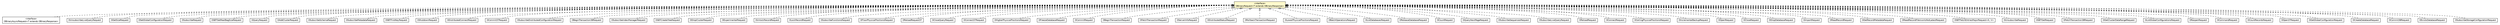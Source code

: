 #!/usr/local/bin/dot
#
# Class diagram 
# Generated by UMLGraph version R5_6-24-gf6e263 (http://www.umlgraph.org/)
#

digraph G {
	edge [fontname="Helvetica",fontsize=10,labelfontname="Helvetica",labelfontsize=10];
	node [fontname="Helvetica",fontsize=10,shape=plaintext];
	nodesep=0.25;
	ranksep=0.5;
	// com.orientechnologies.orient.client.remote.OBinaryAsyncRequest<T extends com.orientechnologies.orient.client.remote.OBinaryResponse>
	c1754592 [label=<<table title="com.orientechnologies.orient.client.remote.OBinaryAsyncRequest" border="0" cellborder="1" cellspacing="0" cellpadding="2" port="p" href="./OBinaryAsyncRequest.html">
		<tr><td><table border="0" cellspacing="0" cellpadding="1">
<tr><td align="center" balign="center"> &#171;interface&#187; </td></tr>
<tr><td align="center" balign="center"> OBinaryAsyncRequest&lt;T extends OBinaryResponse&gt; </td></tr>
		</table></td></tr>
		</table>>, URL="./OBinaryAsyncRequest.html", fontname="Helvetica", fontcolor="black", fontsize=10.0];
	// com.orientechnologies.orient.client.remote.OBinaryRequest<T extends com.orientechnologies.orient.client.remote.OBinaryResponse>
	c1754594 [label=<<table title="com.orientechnologies.orient.client.remote.OBinaryRequest" border="0" cellborder="1" cellspacing="0" cellpadding="2" port="p" bgcolor="lemonChiffon" href="./OBinaryRequest.html">
		<tr><td><table border="0" cellspacing="0" cellpadding="1">
<tr><td align="center" balign="center"> &#171;interface&#187; </td></tr>
<tr><td align="center" balign="center"> OBinaryRequest&lt;T extends OBinaryResponse&gt; </td></tr>
		</table></td></tr>
		</table>>, URL="./OBinaryRequest.html", fontname="Helvetica", fontcolor="black", fontsize=10.0];
	// com.orientechnologies.orient.client.remote.message.OUnsubscribeLiveQueryRequest
	c1754596 [label=<<table title="com.orientechnologies.orient.client.remote.message.OUnsubscribeLiveQueryRequest" border="0" cellborder="1" cellspacing="0" cellpadding="2" port="p" href="./message/OUnsubscribeLiveQueryRequest.html">
		<tr><td><table border="0" cellspacing="0" cellpadding="1">
<tr><td align="center" balign="center"> OUnsubscribeLiveQueryRequest </td></tr>
		</table></td></tr>
		</table>>, URL="./message/OUnsubscribeLiveQueryRequest.html", fontname="Helvetica", fontcolor="black", fontsize=10.0];
	// com.orientechnologies.orient.client.remote.message.OGetSizeRequest
	c1754600 [label=<<table title="com.orientechnologies.orient.client.remote.message.OGetSizeRequest" border="0" cellborder="1" cellspacing="0" cellpadding="2" port="p" href="./message/OGetSizeRequest.html">
		<tr><td><table border="0" cellspacing="0" cellpadding="1">
<tr><td align="center" balign="center"> OGetSizeRequest </td></tr>
		</table></td></tr>
		</table>>, URL="./message/OGetSizeRequest.html", fontname="Helvetica", fontcolor="black", fontsize=10.0];
	// com.orientechnologies.orient.client.remote.message.OSetGlobalConfigurationRequest
	c1754603 [label=<<table title="com.orientechnologies.orient.client.remote.message.OSetGlobalConfigurationRequest" border="0" cellborder="1" cellspacing="0" cellpadding="2" port="p" href="./message/OSetGlobalConfigurationRequest.html">
		<tr><td><table border="0" cellspacing="0" cellpadding="1">
<tr><td align="center" balign="center"> OSetGlobalConfigurationRequest </td></tr>
		</table></td></tr>
		</table>>, URL="./message/OSetGlobalConfigurationRequest.html", fontname="Helvetica", fontcolor="black", fontsize=10.0];
	// com.orientechnologies.orient.client.remote.message.OSubscribeRequest
	c1754604 [label=<<table title="com.orientechnologies.orient.client.remote.message.OSubscribeRequest" border="0" cellborder="1" cellspacing="0" cellpadding="2" port="p" href="./message/OSubscribeRequest.html">
		<tr><td><table border="0" cellspacing="0" cellpadding="1">
<tr><td align="center" balign="center"> OSubscribeRequest </td></tr>
		</table></td></tr>
		</table>>, URL="./message/OSubscribeRequest.html", fontname="Helvetica", fontcolor="black", fontsize=10.0];
	// com.orientechnologies.orient.client.remote.message.OSBTGetRealBagSizeRequest
	c1754606 [label=<<table title="com.orientechnologies.orient.client.remote.message.OSBTGetRealBagSizeRequest" border="0" cellborder="1" cellspacing="0" cellpadding="2" port="p" href="./message/OSBTGetRealBagSizeRequest.html">
		<tr><td><table border="0" cellspacing="0" cellpadding="1">
<tr><td align="center" balign="center"> OSBTGetRealBagSizeRequest </td></tr>
		</table></td></tr>
		</table>>, URL="./message/OSBTGetRealBagSizeRequest.html", fontname="Helvetica", fontcolor="black", fontsize=10.0];
	// com.orientechnologies.orient.client.remote.message.OQueryRequest
	c1754609 [label=<<table title="com.orientechnologies.orient.client.remote.message.OQueryRequest" border="0" cellborder="1" cellspacing="0" cellpadding="2" port="p" href="./message/OQueryRequest.html">
		<tr><td><table border="0" cellspacing="0" cellpadding="1">
<tr><td align="center" balign="center"> OQueryRequest </td></tr>
		</table></td></tr>
		</table>>, URL="./message/OQueryRequest.html", fontname="Helvetica", fontcolor="black", fontsize=10.0];
	// com.orientechnologies.orient.client.remote.message.OAddClusterRequest
	c1754610 [label=<<table title="com.orientechnologies.orient.client.remote.message.OAddClusterRequest" border="0" cellborder="1" cellspacing="0" cellpadding="2" port="p" href="./message/OAddClusterRequest.html">
		<tr><td><table border="0" cellspacing="0" cellpadding="1">
<tr><td align="center" balign="center"> OAddClusterRequest </td></tr>
		</table></td></tr>
		</table>>, URL="./message/OAddClusterRequest.html", fontname="Helvetica", fontcolor="black", fontsize=10.0];
	// com.orientechnologies.orient.client.remote.message.OSubscribeSchemaRequest
	c1754612 [label=<<table title="com.orientechnologies.orient.client.remote.message.OSubscribeSchemaRequest" border="0" cellborder="1" cellspacing="0" cellpadding="2" port="p" href="./message/OSubscribeSchemaRequest.html">
		<tr><td><table border="0" cellspacing="0" cellpadding="1">
<tr><td align="center" balign="center"> OSubscribeSchemaRequest </td></tr>
		</table></td></tr>
		</table>>, URL="./message/OSubscribeSchemaRequest.html", fontname="Helvetica", fontcolor="black", fontsize=10.0];
	// com.orientechnologies.orient.client.remote.message.OSubscribeMetadataRequest
	c1754614 [label=<<table title="com.orientechnologies.orient.client.remote.message.OSubscribeMetadataRequest" border="0" cellborder="1" cellspacing="0" cellpadding="2" port="p" href="./message/OSubscribeMetadataRequest.html">
		<tr><td><table border="0" cellspacing="0" cellpadding="1">
<tr><td align="center" balign="center"> OSubscribeMetadataRequest </td></tr>
		</table></td></tr>
		</table>>, URL="./message/OSubscribeMetadataRequest.html", fontname="Helvetica", fontcolor="black", fontsize=10.0];
	// com.orientechnologies.orient.client.remote.message.OSBTFirstKeyRequest
	c1754618 [label=<<table title="com.orientechnologies.orient.client.remote.message.OSBTFirstKeyRequest" border="0" cellborder="1" cellspacing="0" cellpadding="2" port="p" href="./message/OSBTFirstKeyRequest.html">
		<tr><td><table border="0" cellspacing="0" cellpadding="1">
<tr><td align="center" balign="center"> OSBTFirstKeyRequest </td></tr>
		</table></td></tr>
		</table>>, URL="./message/OSBTFirstKeyRequest.html", fontname="Helvetica", fontcolor="black", fontsize=10.0];
	// com.orientechnologies.orient.client.remote.message.OShutdownRequest
	c1754621 [label=<<table title="com.orientechnologies.orient.client.remote.message.OShutdownRequest" border="0" cellborder="1" cellspacing="0" cellpadding="2" port="p" href="./message/OShutdownRequest.html">
		<tr><td><table border="0" cellspacing="0" cellpadding="1">
<tr><td align="center" balign="center"> OShutdownRequest </td></tr>
		</table></td></tr>
		</table>>, URL="./message/OShutdownRequest.html", fontname="Helvetica", fontcolor="black", fontsize=10.0];
	// com.orientechnologies.orient.client.remote.message.ODistributedConnectRequest
	c1754622 [label=<<table title="com.orientechnologies.orient.client.remote.message.ODistributedConnectRequest" border="0" cellborder="1" cellspacing="0" cellpadding="2" port="p" href="./message/ODistributedConnectRequest.html">
		<tr><td><table border="0" cellspacing="0" cellpadding="1">
<tr><td align="center" balign="center"> ODistributedConnectRequest </td></tr>
		</table></td></tr>
		</table>>, URL="./message/ODistributedConnectRequest.html", fontname="Helvetica", fontcolor="black", fontsize=10.0];
	// com.orientechnologies.orient.client.remote.message.OCommit37Request
	c1754625 [label=<<table title="com.orientechnologies.orient.client.remote.message.OCommit37Request" border="0" cellborder="1" cellspacing="0" cellpadding="2" port="p" href="./message/OCommit37Request.html">
		<tr><td><table border="0" cellspacing="0" cellpadding="1">
<tr><td align="center" balign="center"> OCommit37Request </td></tr>
		</table></td></tr>
		</table>>, URL="./message/OCommit37Request.html", fontname="Helvetica", fontcolor="black", fontsize=10.0];
	// com.orientechnologies.orient.client.remote.message.OSubscribeDistributedConfigurationRequest
	c1754629 [label=<<table title="com.orientechnologies.orient.client.remote.message.OSubscribeDistributedConfigurationRequest" border="0" cellborder="1" cellspacing="0" cellpadding="2" port="p" href="./message/OSubscribeDistributedConfigurationRequest.html">
		<tr><td><table border="0" cellspacing="0" cellpadding="1">
<tr><td align="center" balign="center"> OSubscribeDistributedConfigurationRequest </td></tr>
		</table></td></tr>
		</table>>, URL="./message/OSubscribeDistributedConfigurationRequest.html", fontname="Helvetica", fontcolor="black", fontsize=10.0];
	// com.orientechnologies.orient.client.remote.message.OBeginTransaction38Request
	c1754630 [label=<<table title="com.orientechnologies.orient.client.remote.message.OBeginTransaction38Request" border="0" cellborder="1" cellspacing="0" cellpadding="2" port="p" href="./message/OBeginTransaction38Request.html">
		<tr><td><table border="0" cellspacing="0" cellpadding="1">
<tr><td align="center" balign="center"> OBeginTransaction38Request </td></tr>
		</table></td></tr>
		</table>>, URL="./message/OBeginTransaction38Request.html", fontname="Helvetica", fontcolor="black", fontsize=10.0];
	// com.orientechnologies.orient.client.remote.message.OSubscribeIndexManagerRequest
	c1754632 [label=<<table title="com.orientechnologies.orient.client.remote.message.OSubscribeIndexManagerRequest" border="0" cellborder="1" cellspacing="0" cellpadding="2" port="p" href="./message/OSubscribeIndexManagerRequest.html">
		<tr><td><table border="0" cellspacing="0" cellpadding="1">
<tr><td align="center" balign="center"> OSubscribeIndexManagerRequest </td></tr>
		</table></td></tr>
		</table>>, URL="./message/OSubscribeIndexManagerRequest.html", fontname="Helvetica", fontcolor="black", fontsize=10.0];
	// com.orientechnologies.orient.client.remote.message.OSBTCreateTreeRequest
	c1754634 [label=<<table title="com.orientechnologies.orient.client.remote.message.OSBTCreateTreeRequest" border="0" cellborder="1" cellspacing="0" cellpadding="2" port="p" href="./message/OSBTCreateTreeRequest.html">
		<tr><td><table border="0" cellspacing="0" cellpadding="1">
<tr><td align="center" balign="center"> OSBTCreateTreeRequest </td></tr>
		</table></td></tr>
		</table>>, URL="./message/OSBTCreateTreeRequest.html", fontname="Helvetica", fontcolor="black", fontsize=10.0];
	// com.orientechnologies.orient.client.remote.message.ODropClusterRequest
	c1754635 [label=<<table title="com.orientechnologies.orient.client.remote.message.ODropClusterRequest" border="0" cellborder="1" cellspacing="0" cellpadding="2" port="p" href="./message/ODropClusterRequest.html">
		<tr><td><table border="0" cellspacing="0" cellpadding="1">
<tr><td align="center" balign="center"> ODropClusterRequest </td></tr>
		</table></td></tr>
		</table>>, URL="./message/ODropClusterRequest.html", fontname="Helvetica", fontcolor="black", fontsize=10.0];
	// com.orientechnologies.orient.client.remote.message.OExperimentalRequest
	c1754637 [label=<<table title="com.orientechnologies.orient.client.remote.message.OExperimentalRequest" border="0" cellborder="1" cellspacing="0" cellpadding="2" port="p" href="./message/OExperimentalRequest.html">
		<tr><td><table border="0" cellspacing="0" cellpadding="1">
<tr><td align="center" balign="center"> OExperimentalRequest </td></tr>
		</table></td></tr>
		</table>>, URL="./message/OExperimentalRequest.html", fontname="Helvetica", fontcolor="black", fontsize=10.0];
	// com.orientechnologies.orient.client.remote.message.OUnlockRecordRequest
	c1754639 [label=<<table title="com.orientechnologies.orient.client.remote.message.OUnlockRecordRequest" border="0" cellborder="1" cellspacing="0" cellpadding="2" port="p" href="./message/OUnlockRecordRequest.html">
		<tr><td><table border="0" cellspacing="0" cellpadding="1">
<tr><td align="center" balign="center"> OUnlockRecordRequest </td></tr>
		</table></td></tr>
		</table>>, URL="./message/OUnlockRecordRequest.html", fontname="Helvetica", fontcolor="black", fontsize=10.0];
	// com.orientechnologies.orient.client.remote.message.OLockRecordRequest
	c1754640 [label=<<table title="com.orientechnologies.orient.client.remote.message.OLockRecordRequest" border="0" cellborder="1" cellspacing="0" cellpadding="2" port="p" href="./message/OLockRecordRequest.html">
		<tr><td><table border="0" cellspacing="0" cellpadding="1">
<tr><td align="center" balign="center"> OLockRecordRequest </td></tr>
		</table></td></tr>
		</table>>, URL="./message/OLockRecordRequest.html", fontname="Helvetica", fontcolor="black", fontsize=10.0];
	// com.orientechnologies.orient.client.remote.message.OSubscribeFunctionsRequest
	c1754641 [label=<<table title="com.orientechnologies.orient.client.remote.message.OSubscribeFunctionsRequest" border="0" cellborder="1" cellspacing="0" cellpadding="2" port="p" href="./message/OSubscribeFunctionsRequest.html">
		<tr><td><table border="0" cellspacing="0" cellpadding="1">
<tr><td align="center" balign="center"> OSubscribeFunctionsRequest </td></tr>
		</table></td></tr>
		</table>>, URL="./message/OSubscribeFunctionsRequest.html", fontname="Helvetica", fontcolor="black", fontsize=10.0];
	// com.orientechnologies.orient.client.remote.message.OFloorPhysicalPositionsRequest
	c1754643 [label=<<table title="com.orientechnologies.orient.client.remote.message.OFloorPhysicalPositionsRequest" border="0" cellborder="1" cellspacing="0" cellpadding="2" port="p" href="./message/OFloorPhysicalPositionsRequest.html">
		<tr><td><table border="0" cellspacing="0" cellpadding="1">
<tr><td align="center" balign="center"> OFloorPhysicalPositionsRequest </td></tr>
		</table></td></tr>
		</table>>, URL="./message/OFloorPhysicalPositionsRequest.html", fontname="Helvetica", fontcolor="black", fontsize=10.0];
	// com.orientechnologies.orient.client.remote.message.OReloadRequest37
	c1754645 [label=<<table title="com.orientechnologies.orient.client.remote.message.OReloadRequest37" border="0" cellborder="1" cellspacing="0" cellpadding="2" port="p" href="./message/OReloadRequest37.html">
		<tr><td><table border="0" cellspacing="0" cellpadding="1">
<tr><td align="center" balign="center"> OReloadRequest37 </td></tr>
		</table></td></tr>
		</table>>, URL="./message/OReloadRequest37.html", fontname="Helvetica", fontcolor="black", fontsize=10.0];
	// com.orientechnologies.orient.client.remote.message.OCloseQueryRequest
	c1754647 [label=<<table title="com.orientechnologies.orient.client.remote.message.OCloseQueryRequest" border="0" cellborder="1" cellspacing="0" cellpadding="2" port="p" href="./message/OCloseQueryRequest.html">
		<tr><td><table border="0" cellspacing="0" cellpadding="1">
<tr><td align="center" balign="center"> OCloseQueryRequest </td></tr>
		</table></td></tr>
		</table>>, URL="./message/OCloseQueryRequest.html", fontname="Helvetica", fontcolor="black", fontsize=10.0];
	// com.orientechnologies.orient.client.remote.message.OConnect37Request
	c1754648 [label=<<table title="com.orientechnologies.orient.client.remote.message.OConnect37Request" border="0" cellborder="1" cellspacing="0" cellpadding="2" port="p" href="./message/OConnect37Request.html">
		<tr><td><table border="0" cellspacing="0" cellpadding="1">
<tr><td align="center" balign="center"> OConnect37Request </td></tr>
		</table></td></tr>
		</table>>, URL="./message/OConnect37Request.html", fontname="Helvetica", fontcolor="black", fontsize=10.0];
	// com.orientechnologies.orient.client.remote.message.OHigherPhysicalPositionsRequest
	c1754649 [label=<<table title="com.orientechnologies.orient.client.remote.message.OHigherPhysicalPositionsRequest" border="0" cellborder="1" cellspacing="0" cellpadding="2" port="p" href="./message/OHigherPhysicalPositionsRequest.html">
		<tr><td><table border="0" cellspacing="0" cellpadding="1">
<tr><td align="center" balign="center"> OHigherPhysicalPositionsRequest </td></tr>
		</table></td></tr>
		</table>>, URL="./message/OHigherPhysicalPositionsRequest.html", fontname="Helvetica", fontcolor="black", fontsize=10.0];
	// com.orientechnologies.orient.client.remote.message.OFreezeDatabaseRequest
	c1754650 [label=<<table title="com.orientechnologies.orient.client.remote.message.OFreezeDatabaseRequest" border="0" cellborder="1" cellspacing="0" cellpadding="2" port="p" href="./message/OFreezeDatabaseRequest.html">
		<tr><td><table border="0" cellspacing="0" cellpadding="1">
<tr><td align="center" balign="center"> OFreezeDatabaseRequest </td></tr>
		</table></td></tr>
		</table>>, URL="./message/OFreezeDatabaseRequest.html", fontname="Helvetica", fontcolor="black", fontsize=10.0];
	// com.orientechnologies.orient.client.remote.message.OCommitRequest
	c1754651 [label=<<table title="com.orientechnologies.orient.client.remote.message.OCommitRequest" border="0" cellborder="1" cellspacing="0" cellpadding="2" port="p" href="./message/OCommitRequest.html">
		<tr><td><table border="0" cellspacing="0" cellpadding="1">
<tr><td align="center" balign="center"> OCommitRequest </td></tr>
		</table></td></tr>
		</table>>, URL="./message/OCommitRequest.html", fontname="Helvetica", fontcolor="black", fontsize=10.0];
	// com.orientechnologies.orient.client.remote.message.OBeginTransactionRequest
	c1754652 [label=<<table title="com.orientechnologies.orient.client.remote.message.OBeginTransactionRequest" border="0" cellborder="1" cellspacing="0" cellpadding="2" port="p" href="./message/OBeginTransactionRequest.html">
		<tr><td><table border="0" cellspacing="0" cellpadding="1">
<tr><td align="center" balign="center"> OBeginTransactionRequest </td></tr>
		</table></td></tr>
		</table>>, URL="./message/OBeginTransactionRequest.html", fontname="Helvetica", fontcolor="black", fontsize=10.0];
	// com.orientechnologies.orient.client.remote.message.OFetchTransactionRequest
	c1754653 [label=<<table title="com.orientechnologies.orient.client.remote.message.OFetchTransactionRequest" border="0" cellborder="1" cellspacing="0" cellpadding="2" port="p" href="./message/OFetchTransactionRequest.html">
		<tr><td><table border="0" cellspacing="0" cellpadding="1">
<tr><td align="center" balign="center"> OFetchTransactionRequest </td></tr>
		</table></td></tr>
		</table>>, URL="./message/OFetchTransactionRequest.html", fontname="Helvetica", fontcolor="black", fontsize=10.0];
	// com.orientechnologies.orient.client.remote.message.OServerInfoRequest
	c1754655 [label=<<table title="com.orientechnologies.orient.client.remote.message.OServerInfoRequest" border="0" cellborder="1" cellspacing="0" cellpadding="2" port="p" href="./message/OServerInfoRequest.html">
		<tr><td><table border="0" cellspacing="0" cellpadding="1">
<tr><td align="center" balign="center"> OServerInfoRequest </td></tr>
		</table></td></tr>
		</table>>, URL="./message/OServerInfoRequest.html", fontname="Helvetica", fontcolor="black", fontsize=10.0];
	// com.orientechnologies.orient.client.remote.message.ODistributedStatusRequest
	c1754656 [label=<<table title="com.orientechnologies.orient.client.remote.message.ODistributedStatusRequest" border="0" cellborder="1" cellspacing="0" cellpadding="2" port="p" href="./message/ODistributedStatusRequest.html">
		<tr><td><table border="0" cellspacing="0" cellpadding="1">
<tr><td align="center" balign="center"> ODistributedStatusRequest </td></tr>
		</table></td></tr>
		</table>>, URL="./message/ODistributedStatusRequest.html", fontname="Helvetica", fontcolor="black", fontsize=10.0];
	// com.orientechnologies.orient.client.remote.message.ORollbackTransactionRequest
	c1754657 [label=<<table title="com.orientechnologies.orient.client.remote.message.ORollbackTransactionRequest" border="0" cellborder="1" cellspacing="0" cellpadding="2" port="p" href="./message/ORollbackTransactionRequest.html">
		<tr><td><table border="0" cellspacing="0" cellpadding="1">
<tr><td align="center" balign="center"> ORollbackTransactionRequest </td></tr>
		</table></td></tr>
		</table>>, URL="./message/ORollbackTransactionRequest.html", fontname="Helvetica", fontcolor="black", fontsize=10.0];
	// com.orientechnologies.orient.client.remote.message.OLowerPhysicalPositionsRequest
	c1754659 [label=<<table title="com.orientechnologies.orient.client.remote.message.OLowerPhysicalPositionsRequest" border="0" cellborder="1" cellspacing="0" cellpadding="2" port="p" href="./message/OLowerPhysicalPositionsRequest.html">
		<tr><td><table border="0" cellspacing="0" cellpadding="1">
<tr><td align="center" balign="center"> OLowerPhysicalPositionsRequest </td></tr>
		</table></td></tr>
		</table>>, URL="./message/OLowerPhysicalPositionsRequest.html", fontname="Helvetica", fontcolor="black", fontsize=10.0];
	// com.orientechnologies.orient.client.remote.message.OBatchOperationsRequest
	c1754660 [label=<<table title="com.orientechnologies.orient.client.remote.message.OBatchOperationsRequest" border="0" cellborder="1" cellspacing="0" cellpadding="2" port="p" href="./message/OBatchOperationsRequest.html">
		<tr><td><table border="0" cellspacing="0" cellpadding="1">
<tr><td align="center" balign="center"> OBatchOperationsRequest </td></tr>
		</table></td></tr>
		</table>>, URL="./message/OBatchOperationsRequest.html", fontname="Helvetica", fontcolor="black", fontsize=10.0];
	// com.orientechnologies.orient.client.remote.message.OListDatabasesRequest
	c1754665 [label=<<table title="com.orientechnologies.orient.client.remote.message.OListDatabasesRequest" border="0" cellborder="1" cellspacing="0" cellpadding="2" port="p" href="./message/OListDatabasesRequest.html">
		<tr><td><table border="0" cellspacing="0" cellpadding="1">
<tr><td align="center" balign="center"> OListDatabasesRequest </td></tr>
		</table></td></tr>
		</table>>, URL="./message/OListDatabasesRequest.html", fontname="Helvetica", fontcolor="black", fontsize=10.0];
	// com.orientechnologies.orient.client.remote.message.OReleaseDatabaseRequest
	c1754667 [label=<<table title="com.orientechnologies.orient.client.remote.message.OReleaseDatabaseRequest" border="0" cellborder="1" cellspacing="0" cellpadding="2" port="p" href="./message/OReleaseDatabaseRequest.html">
		<tr><td><table border="0" cellspacing="0" cellpadding="1">
<tr><td align="center" balign="center"> OReleaseDatabaseRequest </td></tr>
		</table></td></tr>
		</table>>, URL="./message/OReleaseDatabaseRequest.html", fontname="Helvetica", fontcolor="black", fontsize=10.0];
	// com.orientechnologies.orient.client.remote.message.OCountRequest
	c1754668 [label=<<table title="com.orientechnologies.orient.client.remote.message.OCountRequest" border="0" cellborder="1" cellspacing="0" cellpadding="2" port="p" href="./message/OCountRequest.html">
		<tr><td><table border="0" cellspacing="0" cellpadding="1">
<tr><td align="center" balign="center"> OCountRequest </td></tr>
		</table></td></tr>
		</table>>, URL="./message/OCountRequest.html", fontname="Helvetica", fontcolor="black", fontsize=10.0];
	// com.orientechnologies.orient.client.remote.message.OQueryNextPageRequest
	c1754675 [label=<<table title="com.orientechnologies.orient.client.remote.message.OQueryNextPageRequest" border="0" cellborder="1" cellspacing="0" cellpadding="2" port="p" href="./message/OQueryNextPageRequest.html">
		<tr><td><table border="0" cellspacing="0" cellpadding="1">
<tr><td align="center" balign="center"> OQueryNextPageRequest </td></tr>
		</table></td></tr>
		</table>>, URL="./message/OQueryNextPageRequest.html", fontname="Helvetica", fontcolor="black", fontsize=10.0];
	// com.orientechnologies.orient.client.remote.message.OSubscribeSequencesRequest
	c1754677 [label=<<table title="com.orientechnologies.orient.client.remote.message.OSubscribeSequencesRequest" border="0" cellborder="1" cellspacing="0" cellpadding="2" port="p" href="./message/OSubscribeSequencesRequest.html">
		<tr><td><table border="0" cellspacing="0" cellpadding="1">
<tr><td align="center" balign="center"> OSubscribeSequencesRequest </td></tr>
		</table></td></tr>
		</table>>, URL="./message/OSubscribeSequencesRequest.html", fontname="Helvetica", fontcolor="black", fontsize=10.0];
	// com.orientechnologies.orient.client.remote.message.OSubscribeLiveQueryRequest
	c1754678 [label=<<table title="com.orientechnologies.orient.client.remote.message.OSubscribeLiveQueryRequest" border="0" cellborder="1" cellspacing="0" cellpadding="2" port="p" href="./message/OSubscribeLiveQueryRequest.html">
		<tr><td><table border="0" cellspacing="0" cellpadding="1">
<tr><td align="center" balign="center"> OSubscribeLiveQueryRequest </td></tr>
		</table></td></tr>
		</table>>, URL="./message/OSubscribeLiveQueryRequest.html", fontname="Helvetica", fontcolor="black", fontsize=10.0];
	// com.orientechnologies.orient.client.remote.message.OReloadRequest
	c1754679 [label=<<table title="com.orientechnologies.orient.client.remote.message.OReloadRequest" border="0" cellborder="1" cellspacing="0" cellpadding="2" port="p" href="./message/OReloadRequest.html">
		<tr><td><table border="0" cellspacing="0" cellpadding="1">
<tr><td align="center" balign="center"> OReloadRequest </td></tr>
		</table></td></tr>
		</table>>, URL="./message/OReloadRequest.html", fontname="Helvetica", fontcolor="black", fontsize=10.0];
	// com.orientechnologies.orient.client.remote.message.OConnectRequest
	c1754684 [label=<<table title="com.orientechnologies.orient.client.remote.message.OConnectRequest" border="0" cellborder="1" cellspacing="0" cellpadding="2" port="p" href="./message/OConnectRequest.html">
		<tr><td><table border="0" cellspacing="0" cellpadding="1">
<tr><td align="center" balign="center"> OConnectRequest </td></tr>
		</table></td></tr>
		</table>>, URL="./message/OConnectRequest.html", fontname="Helvetica", fontcolor="black", fontsize=10.0];
	// com.orientechnologies.orient.client.remote.message.OCeilingPhysicalPositionsRequest
	c1754692 [label=<<table title="com.orientechnologies.orient.client.remote.message.OCeilingPhysicalPositionsRequest" border="0" cellborder="1" cellspacing="0" cellpadding="2" port="p" href="./message/OCeilingPhysicalPositionsRequest.html">
		<tr><td><table border="0" cellspacing="0" cellpadding="1">
<tr><td align="center" balign="center"> OCeilingPhysicalPositionsRequest </td></tr>
		</table></td></tr>
		</table>>, URL="./message/OCeilingPhysicalPositionsRequest.html", fontname="Helvetica", fontcolor="black", fontsize=10.0];
	// com.orientechnologies.orient.client.remote.message.OIncrementalBackupRequest
	c1754693 [label=<<table title="com.orientechnologies.orient.client.remote.message.OIncrementalBackupRequest" border="0" cellborder="1" cellspacing="0" cellpadding="2" port="p" href="./message/OIncrementalBackupRequest.html">
		<tr><td><table border="0" cellspacing="0" cellpadding="1">
<tr><td align="center" balign="center"> OIncrementalBackupRequest </td></tr>
		</table></td></tr>
		</table>>, URL="./message/OIncrementalBackupRequest.html", fontname="Helvetica", fontcolor="black", fontsize=10.0];
	// com.orientechnologies.orient.client.remote.message.OOpenRequest
	c1754700 [label=<<table title="com.orientechnologies.orient.client.remote.message.OOpenRequest" border="0" cellborder="1" cellspacing="0" cellpadding="2" port="p" href="./message/OOpenRequest.html">
		<tr><td><table border="0" cellspacing="0" cellpadding="1">
<tr><td align="center" balign="center"> OOpenRequest </td></tr>
		</table></td></tr>
		</table>>, URL="./message/OOpenRequest.html", fontname="Helvetica", fontcolor="black", fontsize=10.0];
	// com.orientechnologies.orient.client.remote.message.OCloseRequest
	c1754701 [label=<<table title="com.orientechnologies.orient.client.remote.message.OCloseRequest" border="0" cellborder="1" cellspacing="0" cellpadding="2" port="p" href="./message/OCloseRequest.html">
		<tr><td><table border="0" cellspacing="0" cellpadding="1">
<tr><td align="center" balign="center"> OCloseRequest </td></tr>
		</table></td></tr>
		</table>>, URL="./message/OCloseRequest.html", fontname="Helvetica", fontcolor="black", fontsize=10.0];
	// com.orientechnologies.orient.client.remote.message.ODropDatabaseRequest
	c1754708 [label=<<table title="com.orientechnologies.orient.client.remote.message.ODropDatabaseRequest" border="0" cellborder="1" cellspacing="0" cellpadding="2" port="p" href="./message/ODropDatabaseRequest.html">
		<tr><td><table border="0" cellspacing="0" cellpadding="1">
<tr><td align="center" balign="center"> ODropDatabaseRequest </td></tr>
		</table></td></tr>
		</table>>, URL="./message/ODropDatabaseRequest.html", fontname="Helvetica", fontcolor="black", fontsize=10.0];
	// com.orientechnologies.orient.client.remote.message.OImportRequest
	c1754714 [label=<<table title="com.orientechnologies.orient.client.remote.message.OImportRequest" border="0" cellborder="1" cellspacing="0" cellpadding="2" port="p" href="./message/OImportRequest.html">
		<tr><td><table border="0" cellspacing="0" cellpadding="1">
<tr><td align="center" balign="center"> OImportRequest </td></tr>
		</table></td></tr>
		</table>>, URL="./message/OImportRequest.html", fontname="Helvetica", fontcolor="black", fontsize=10.0];
	// com.orientechnologies.orient.client.remote.message.OReadRecordRequest
	c1754716 [label=<<table title="com.orientechnologies.orient.client.remote.message.OReadRecordRequest" border="0" cellborder="1" cellspacing="0" cellpadding="2" port="p" href="./message/OReadRecordRequest.html">
		<tr><td><table border="0" cellspacing="0" cellpadding="1">
<tr><td align="center" balign="center"> OReadRecordRequest </td></tr>
		</table></td></tr>
		</table>>, URL="./message/OReadRecordRequest.html", fontname="Helvetica", fontcolor="black", fontsize=10.0];
	// com.orientechnologies.orient.client.remote.message.OGetRecordMetadataRequest
	c1754723 [label=<<table title="com.orientechnologies.orient.client.remote.message.OGetRecordMetadataRequest" border="0" cellborder="1" cellspacing="0" cellpadding="2" port="p" href="./message/OGetRecordMetadataRequest.html">
		<tr><td><table border="0" cellspacing="0" cellpadding="1">
<tr><td align="center" balign="center"> OGetRecordMetadataRequest </td></tr>
		</table></td></tr>
		</table>>, URL="./message/OGetRecordMetadataRequest.html", fontname="Helvetica", fontcolor="black", fontsize=10.0];
	// com.orientechnologies.orient.client.remote.message.OReadRecordIfVersionIsNotLatestRequest
	c1754724 [label=<<table title="com.orientechnologies.orient.client.remote.message.OReadRecordIfVersionIsNotLatestRequest" border="0" cellborder="1" cellspacing="0" cellpadding="2" port="p" href="./message/OReadRecordIfVersionIsNotLatestRequest.html">
		<tr><td><table border="0" cellspacing="0" cellpadding="1">
<tr><td align="center" balign="center"> OReadRecordIfVersionIsNotLatestRequest </td></tr>
		</table></td></tr>
		</table>>, URL="./message/OReadRecordIfVersionIsNotLatestRequest.html", fontname="Helvetica", fontcolor="black", fontsize=10.0];
	// com.orientechnologies.orient.client.remote.message.OSBTFetchEntriesMajorRequest<K, V>
	c1754726 [label=<<table title="com.orientechnologies.orient.client.remote.message.OSBTFetchEntriesMajorRequest" border="0" cellborder="1" cellspacing="0" cellpadding="2" port="p" href="./message/OSBTFetchEntriesMajorRequest.html">
		<tr><td><table border="0" cellspacing="0" cellpadding="1">
<tr><td align="center" balign="center"> OSBTFetchEntriesMajorRequest&lt;K, V&gt; </td></tr>
		</table></td></tr>
		</table>>, URL="./message/OSBTFetchEntriesMajorRequest.html", fontname="Helvetica", fontcolor="black", fontsize=10.0];
	// com.orientechnologies.orient.client.remote.message.OUnsubscribeRequest
	c1754728 [label=<<table title="com.orientechnologies.orient.client.remote.message.OUnsubscribeRequest" border="0" cellborder="1" cellspacing="0" cellpadding="2" port="p" href="./message/OUnsubscribeRequest.html">
		<tr><td><table border="0" cellspacing="0" cellpadding="1">
<tr><td align="center" balign="center"> OUnsubscribeRequest </td></tr>
		</table></td></tr>
		</table>>, URL="./message/OUnsubscribeRequest.html", fontname="Helvetica", fontcolor="black", fontsize=10.0];
	// com.orientechnologies.orient.client.remote.message.OSBTGetRequest
	c1754730 [label=<<table title="com.orientechnologies.orient.client.remote.message.OSBTGetRequest" border="0" cellborder="1" cellspacing="0" cellpadding="2" port="p" href="./message/OSBTGetRequest.html">
		<tr><td><table border="0" cellspacing="0" cellpadding="1">
<tr><td align="center" balign="center"> OSBTGetRequest </td></tr>
		</table></td></tr>
		</table>>, URL="./message/OSBTGetRequest.html", fontname="Helvetica", fontcolor="black", fontsize=10.0];
	// com.orientechnologies.orient.client.remote.message.OFetchTransaction38Request
	c1754734 [label=<<table title="com.orientechnologies.orient.client.remote.message.OFetchTransaction38Request" border="0" cellborder="1" cellspacing="0" cellpadding="2" port="p" href="./message/OFetchTransaction38Request.html">
		<tr><td><table border="0" cellspacing="0" cellpadding="1">
<tr><td align="center" balign="center"> OFetchTransaction38Request </td></tr>
		</table></td></tr>
		</table>>, URL="./message/OFetchTransaction38Request.html", fontname="Helvetica", fontcolor="black", fontsize=10.0];
	// com.orientechnologies.orient.client.remote.message.OGetClusterDataRangeRequest
	c1754735 [label=<<table title="com.orientechnologies.orient.client.remote.message.OGetClusterDataRangeRequest" border="0" cellborder="1" cellspacing="0" cellpadding="2" port="p" href="./message/OGetClusterDataRangeRequest.html">
		<tr><td><table border="0" cellspacing="0" cellpadding="1">
<tr><td align="center" balign="center"> OGetClusterDataRangeRequest </td></tr>
		</table></td></tr>
		</table>>, URL="./message/OGetClusterDataRangeRequest.html", fontname="Helvetica", fontcolor="black", fontsize=10.0];
	// com.orientechnologies.orient.client.remote.message.OListGlobalConfigurationsRequest
	c1754737 [label=<<table title="com.orientechnologies.orient.client.remote.message.OListGlobalConfigurationsRequest" border="0" cellborder="1" cellspacing="0" cellpadding="2" port="p" href="./message/OListGlobalConfigurationsRequest.html">
		<tr><td><table border="0" cellspacing="0" cellpadding="1">
<tr><td align="center" balign="center"> OListGlobalConfigurationsRequest </td></tr>
		</table></td></tr>
		</table>>, URL="./message/OListGlobalConfigurationsRequest.html", fontname="Helvetica", fontcolor="black", fontsize=10.0];
	// com.orientechnologies.orient.client.remote.message.OReopenRequest
	c1754739 [label=<<table title="com.orientechnologies.orient.client.remote.message.OReopenRequest" border="0" cellborder="1" cellspacing="0" cellpadding="2" port="p" href="./message/OReopenRequest.html">
		<tr><td><table border="0" cellspacing="0" cellpadding="1">
<tr><td align="center" balign="center"> OReopenRequest </td></tr>
		</table></td></tr>
		</table>>, URL="./message/OReopenRequest.html", fontname="Helvetica", fontcolor="black", fontsize=10.0];
	// com.orientechnologies.orient.client.remote.message.OCommandRequest
	c1754740 [label=<<table title="com.orientechnologies.orient.client.remote.message.OCommandRequest" border="0" cellborder="1" cellspacing="0" cellpadding="2" port="p" href="./message/OCommandRequest.html">
		<tr><td><table border="0" cellspacing="0" cellpadding="1">
<tr><td align="center" balign="center"> OCommandRequest </td></tr>
		</table></td></tr>
		</table>>, URL="./message/OCommandRequest.html", fontname="Helvetica", fontcolor="black", fontsize=10.0];
	// com.orientechnologies.orient.client.remote.message.OCountRecordsRequest
	c1754741 [label=<<table title="com.orientechnologies.orient.client.remote.message.OCountRecordsRequest" border="0" cellborder="1" cellspacing="0" cellpadding="2" port="p" href="./message/OCountRecordsRequest.html">
		<tr><td><table border="0" cellspacing="0" cellpadding="1">
<tr><td align="center" balign="center"> OCountRecordsRequest </td></tr>
		</table></td></tr>
		</table>>, URL="./message/OCountRecordsRequest.html", fontname="Helvetica", fontcolor="black", fontsize=10.0];
	// com.orientechnologies.orient.client.remote.message.OOpen37Request
	c1754742 [label=<<table title="com.orientechnologies.orient.client.remote.message.OOpen37Request" border="0" cellborder="1" cellspacing="0" cellpadding="2" port="p" href="./message/OOpen37Request.html">
		<tr><td><table border="0" cellspacing="0" cellpadding="1">
<tr><td align="center" balign="center"> OOpen37Request </td></tr>
		</table></td></tr>
		</table>>, URL="./message/OOpen37Request.html", fontname="Helvetica", fontcolor="black", fontsize=10.0];
	// com.orientechnologies.orient.client.remote.message.OGetGlobalConfigurationRequest
	c1754743 [label=<<table title="com.orientechnologies.orient.client.remote.message.OGetGlobalConfigurationRequest" border="0" cellborder="1" cellspacing="0" cellpadding="2" port="p" href="./message/OGetGlobalConfigurationRequest.html">
		<tr><td><table border="0" cellspacing="0" cellpadding="1">
<tr><td align="center" balign="center"> OGetGlobalConfigurationRequest </td></tr>
		</table></td></tr>
		</table>>, URL="./message/OGetGlobalConfigurationRequest.html", fontname="Helvetica", fontcolor="black", fontsize=10.0];
	// com.orientechnologies.orient.client.remote.message.OCreateDatabaseRequest
	c1754744 [label=<<table title="com.orientechnologies.orient.client.remote.message.OCreateDatabaseRequest" border="0" cellborder="1" cellspacing="0" cellpadding="2" port="p" href="./message/OCreateDatabaseRequest.html">
		<tr><td><table border="0" cellspacing="0" cellpadding="1">
<tr><td align="center" balign="center"> OCreateDatabaseRequest </td></tr>
		</table></td></tr>
		</table>>, URL="./message/OCreateDatabaseRequest.html", fontname="Helvetica", fontcolor="black", fontsize=10.0];
	// com.orientechnologies.orient.client.remote.message.OCommit38Request
	c1754745 [label=<<table title="com.orientechnologies.orient.client.remote.message.OCommit38Request" border="0" cellborder="1" cellspacing="0" cellpadding="2" port="p" href="./message/OCommit38Request.html">
		<tr><td><table border="0" cellspacing="0" cellpadding="1">
<tr><td align="center" balign="center"> OCommit38Request </td></tr>
		</table></td></tr>
		</table>>, URL="./message/OCommit38Request.html", fontname="Helvetica", fontcolor="black", fontsize=10.0];
	// com.orientechnologies.orient.client.remote.message.OExistsDatabaseRequest
	c1754751 [label=<<table title="com.orientechnologies.orient.client.remote.message.OExistsDatabaseRequest" border="0" cellborder="1" cellspacing="0" cellpadding="2" port="p" href="./message/OExistsDatabaseRequest.html">
		<tr><td><table border="0" cellspacing="0" cellpadding="1">
<tr><td align="center" balign="center"> OExistsDatabaseRequest </td></tr>
		</table></td></tr>
		</table>>, URL="./message/OExistsDatabaseRequest.html", fontname="Helvetica", fontcolor="black", fontsize=10.0];
	// com.orientechnologies.orient.client.remote.message.OSubscribeStorageConfigurationRequest
	c1754753 [label=<<table title="com.orientechnologies.orient.client.remote.message.OSubscribeStorageConfigurationRequest" border="0" cellborder="1" cellspacing="0" cellpadding="2" port="p" href="./message/OSubscribeStorageConfigurationRequest.html">
		<tr><td><table border="0" cellspacing="0" cellpadding="1">
<tr><td align="center" balign="center"> OSubscribeStorageConfigurationRequest </td></tr>
		</table></td></tr>
		</table>>, URL="./message/OSubscribeStorageConfigurationRequest.html", fontname="Helvetica", fontcolor="black", fontsize=10.0];
	//com.orientechnologies.orient.client.remote.OBinaryAsyncRequest<T extends com.orientechnologies.orient.client.remote.OBinaryResponse> implements com.orientechnologies.orient.client.remote.OBinaryRequest<T extends com.orientechnologies.orient.client.remote.OBinaryResponse>
	c1754594:p -> c1754592:p [dir=back,arrowtail=empty,style=dashed];
	//com.orientechnologies.orient.client.remote.message.OUnsubscribeLiveQueryRequest implements com.orientechnologies.orient.client.remote.OBinaryRequest<T extends com.orientechnologies.orient.client.remote.OBinaryResponse>
	c1754594:p -> c1754596:p [dir=back,arrowtail=empty,style=dashed];
	//com.orientechnologies.orient.client.remote.message.OGetSizeRequest implements com.orientechnologies.orient.client.remote.OBinaryRequest<T extends com.orientechnologies.orient.client.remote.OBinaryResponse>
	c1754594:p -> c1754600:p [dir=back,arrowtail=empty,style=dashed];
	//com.orientechnologies.orient.client.remote.message.OSetGlobalConfigurationRequest implements com.orientechnologies.orient.client.remote.OBinaryRequest<T extends com.orientechnologies.orient.client.remote.OBinaryResponse>
	c1754594:p -> c1754603:p [dir=back,arrowtail=empty,style=dashed];
	//com.orientechnologies.orient.client.remote.message.OSubscribeRequest implements com.orientechnologies.orient.client.remote.OBinaryRequest<T extends com.orientechnologies.orient.client.remote.OBinaryResponse>
	c1754594:p -> c1754604:p [dir=back,arrowtail=empty,style=dashed];
	//com.orientechnologies.orient.client.remote.message.OSBTGetRealBagSizeRequest implements com.orientechnologies.orient.client.remote.OBinaryRequest<T extends com.orientechnologies.orient.client.remote.OBinaryResponse>
	c1754594:p -> c1754606:p [dir=back,arrowtail=empty,style=dashed];
	//com.orientechnologies.orient.client.remote.message.OQueryRequest implements com.orientechnologies.orient.client.remote.OBinaryRequest<T extends com.orientechnologies.orient.client.remote.OBinaryResponse>
	c1754594:p -> c1754609:p [dir=back,arrowtail=empty,style=dashed];
	//com.orientechnologies.orient.client.remote.message.OAddClusterRequest implements com.orientechnologies.orient.client.remote.OBinaryRequest<T extends com.orientechnologies.orient.client.remote.OBinaryResponse>
	c1754594:p -> c1754610:p [dir=back,arrowtail=empty,style=dashed];
	//com.orientechnologies.orient.client.remote.message.OSubscribeSchemaRequest implements com.orientechnologies.orient.client.remote.OBinaryRequest<T extends com.orientechnologies.orient.client.remote.OBinaryResponse>
	c1754594:p -> c1754612:p [dir=back,arrowtail=empty,style=dashed];
	//com.orientechnologies.orient.client.remote.message.OSubscribeMetadataRequest implements com.orientechnologies.orient.client.remote.OBinaryRequest<T extends com.orientechnologies.orient.client.remote.OBinaryResponse>
	c1754594:p -> c1754614:p [dir=back,arrowtail=empty,style=dashed];
	//com.orientechnologies.orient.client.remote.message.OSBTFirstKeyRequest implements com.orientechnologies.orient.client.remote.OBinaryRequest<T extends com.orientechnologies.orient.client.remote.OBinaryResponse>
	c1754594:p -> c1754618:p [dir=back,arrowtail=empty,style=dashed];
	//com.orientechnologies.orient.client.remote.message.OShutdownRequest implements com.orientechnologies.orient.client.remote.OBinaryRequest<T extends com.orientechnologies.orient.client.remote.OBinaryResponse>
	c1754594:p -> c1754621:p [dir=back,arrowtail=empty,style=dashed];
	//com.orientechnologies.orient.client.remote.message.ODistributedConnectRequest implements com.orientechnologies.orient.client.remote.OBinaryRequest<T extends com.orientechnologies.orient.client.remote.OBinaryResponse>
	c1754594:p -> c1754622:p [dir=back,arrowtail=empty,style=dashed];
	//com.orientechnologies.orient.client.remote.message.OCommit37Request implements com.orientechnologies.orient.client.remote.OBinaryRequest<T extends com.orientechnologies.orient.client.remote.OBinaryResponse>
	c1754594:p -> c1754625:p [dir=back,arrowtail=empty,style=dashed];
	//com.orientechnologies.orient.client.remote.message.OSubscribeDistributedConfigurationRequest implements com.orientechnologies.orient.client.remote.OBinaryRequest<T extends com.orientechnologies.orient.client.remote.OBinaryResponse>
	c1754594:p -> c1754629:p [dir=back,arrowtail=empty,style=dashed];
	//com.orientechnologies.orient.client.remote.message.OBeginTransaction38Request implements com.orientechnologies.orient.client.remote.OBinaryRequest<T extends com.orientechnologies.orient.client.remote.OBinaryResponse>
	c1754594:p -> c1754630:p [dir=back,arrowtail=empty,style=dashed];
	//com.orientechnologies.orient.client.remote.message.OSubscribeIndexManagerRequest implements com.orientechnologies.orient.client.remote.OBinaryRequest<T extends com.orientechnologies.orient.client.remote.OBinaryResponse>
	c1754594:p -> c1754632:p [dir=back,arrowtail=empty,style=dashed];
	//com.orientechnologies.orient.client.remote.message.OSBTCreateTreeRequest implements com.orientechnologies.orient.client.remote.OBinaryRequest<T extends com.orientechnologies.orient.client.remote.OBinaryResponse>
	c1754594:p -> c1754634:p [dir=back,arrowtail=empty,style=dashed];
	//com.orientechnologies.orient.client.remote.message.ODropClusterRequest implements com.orientechnologies.orient.client.remote.OBinaryRequest<T extends com.orientechnologies.orient.client.remote.OBinaryResponse>
	c1754594:p -> c1754635:p [dir=back,arrowtail=empty,style=dashed];
	//com.orientechnologies.orient.client.remote.message.OExperimentalRequest implements com.orientechnologies.orient.client.remote.OBinaryRequest<T extends com.orientechnologies.orient.client.remote.OBinaryResponse>
	c1754594:p -> c1754637:p [dir=back,arrowtail=empty,style=dashed];
	//com.orientechnologies.orient.client.remote.message.OUnlockRecordRequest implements com.orientechnologies.orient.client.remote.OBinaryRequest<T extends com.orientechnologies.orient.client.remote.OBinaryResponse>
	c1754594:p -> c1754639:p [dir=back,arrowtail=empty,style=dashed];
	//com.orientechnologies.orient.client.remote.message.OLockRecordRequest implements com.orientechnologies.orient.client.remote.OBinaryRequest<T extends com.orientechnologies.orient.client.remote.OBinaryResponse>
	c1754594:p -> c1754640:p [dir=back,arrowtail=empty,style=dashed];
	//com.orientechnologies.orient.client.remote.message.OSubscribeFunctionsRequest implements com.orientechnologies.orient.client.remote.OBinaryRequest<T extends com.orientechnologies.orient.client.remote.OBinaryResponse>
	c1754594:p -> c1754641:p [dir=back,arrowtail=empty,style=dashed];
	//com.orientechnologies.orient.client.remote.message.OFloorPhysicalPositionsRequest implements com.orientechnologies.orient.client.remote.OBinaryRequest<T extends com.orientechnologies.orient.client.remote.OBinaryResponse>
	c1754594:p -> c1754643:p [dir=back,arrowtail=empty,style=dashed];
	//com.orientechnologies.orient.client.remote.message.OReloadRequest37 implements com.orientechnologies.orient.client.remote.OBinaryRequest<T extends com.orientechnologies.orient.client.remote.OBinaryResponse>
	c1754594:p -> c1754645:p [dir=back,arrowtail=empty,style=dashed];
	//com.orientechnologies.orient.client.remote.message.OCloseQueryRequest implements com.orientechnologies.orient.client.remote.OBinaryRequest<T extends com.orientechnologies.orient.client.remote.OBinaryResponse>
	c1754594:p -> c1754647:p [dir=back,arrowtail=empty,style=dashed];
	//com.orientechnologies.orient.client.remote.message.OConnect37Request implements com.orientechnologies.orient.client.remote.OBinaryRequest<T extends com.orientechnologies.orient.client.remote.OBinaryResponse>
	c1754594:p -> c1754648:p [dir=back,arrowtail=empty,style=dashed];
	//com.orientechnologies.orient.client.remote.message.OHigherPhysicalPositionsRequest implements com.orientechnologies.orient.client.remote.OBinaryRequest<T extends com.orientechnologies.orient.client.remote.OBinaryResponse>
	c1754594:p -> c1754649:p [dir=back,arrowtail=empty,style=dashed];
	//com.orientechnologies.orient.client.remote.message.OFreezeDatabaseRequest implements com.orientechnologies.orient.client.remote.OBinaryRequest<T extends com.orientechnologies.orient.client.remote.OBinaryResponse>
	c1754594:p -> c1754650:p [dir=back,arrowtail=empty,style=dashed];
	//com.orientechnologies.orient.client.remote.message.OCommitRequest implements com.orientechnologies.orient.client.remote.OBinaryRequest<T extends com.orientechnologies.orient.client.remote.OBinaryResponse>
	c1754594:p -> c1754651:p [dir=back,arrowtail=empty,style=dashed];
	//com.orientechnologies.orient.client.remote.message.OBeginTransactionRequest implements com.orientechnologies.orient.client.remote.OBinaryRequest<T extends com.orientechnologies.orient.client.remote.OBinaryResponse>
	c1754594:p -> c1754652:p [dir=back,arrowtail=empty,style=dashed];
	//com.orientechnologies.orient.client.remote.message.OFetchTransactionRequest implements com.orientechnologies.orient.client.remote.OBinaryRequest<T extends com.orientechnologies.orient.client.remote.OBinaryResponse>
	c1754594:p -> c1754653:p [dir=back,arrowtail=empty,style=dashed];
	//com.orientechnologies.orient.client.remote.message.OServerInfoRequest implements com.orientechnologies.orient.client.remote.OBinaryRequest<T extends com.orientechnologies.orient.client.remote.OBinaryResponse>
	c1754594:p -> c1754655:p [dir=back,arrowtail=empty,style=dashed];
	//com.orientechnologies.orient.client.remote.message.ODistributedStatusRequest implements com.orientechnologies.orient.client.remote.OBinaryRequest<T extends com.orientechnologies.orient.client.remote.OBinaryResponse>
	c1754594:p -> c1754656:p [dir=back,arrowtail=empty,style=dashed];
	//com.orientechnologies.orient.client.remote.message.ORollbackTransactionRequest implements com.orientechnologies.orient.client.remote.OBinaryRequest<T extends com.orientechnologies.orient.client.remote.OBinaryResponse>
	c1754594:p -> c1754657:p [dir=back,arrowtail=empty,style=dashed];
	//com.orientechnologies.orient.client.remote.message.OLowerPhysicalPositionsRequest implements com.orientechnologies.orient.client.remote.OBinaryRequest<T extends com.orientechnologies.orient.client.remote.OBinaryResponse>
	c1754594:p -> c1754659:p [dir=back,arrowtail=empty,style=dashed];
	//com.orientechnologies.orient.client.remote.message.OBatchOperationsRequest implements com.orientechnologies.orient.client.remote.OBinaryRequest<T extends com.orientechnologies.orient.client.remote.OBinaryResponse>
	c1754594:p -> c1754660:p [dir=back,arrowtail=empty,style=dashed];
	//com.orientechnologies.orient.client.remote.message.OListDatabasesRequest implements com.orientechnologies.orient.client.remote.OBinaryRequest<T extends com.orientechnologies.orient.client.remote.OBinaryResponse>
	c1754594:p -> c1754665:p [dir=back,arrowtail=empty,style=dashed];
	//com.orientechnologies.orient.client.remote.message.OReleaseDatabaseRequest implements com.orientechnologies.orient.client.remote.OBinaryRequest<T extends com.orientechnologies.orient.client.remote.OBinaryResponse>
	c1754594:p -> c1754667:p [dir=back,arrowtail=empty,style=dashed];
	//com.orientechnologies.orient.client.remote.message.OCountRequest implements com.orientechnologies.orient.client.remote.OBinaryRequest<T extends com.orientechnologies.orient.client.remote.OBinaryResponse>
	c1754594:p -> c1754668:p [dir=back,arrowtail=empty,style=dashed];
	//com.orientechnologies.orient.client.remote.message.OQueryNextPageRequest implements com.orientechnologies.orient.client.remote.OBinaryRequest<T extends com.orientechnologies.orient.client.remote.OBinaryResponse>
	c1754594:p -> c1754675:p [dir=back,arrowtail=empty,style=dashed];
	//com.orientechnologies.orient.client.remote.message.OSubscribeSequencesRequest implements com.orientechnologies.orient.client.remote.OBinaryRequest<T extends com.orientechnologies.orient.client.remote.OBinaryResponse>
	c1754594:p -> c1754677:p [dir=back,arrowtail=empty,style=dashed];
	//com.orientechnologies.orient.client.remote.message.OSubscribeLiveQueryRequest implements com.orientechnologies.orient.client.remote.OBinaryRequest<T extends com.orientechnologies.orient.client.remote.OBinaryResponse>
	c1754594:p -> c1754678:p [dir=back,arrowtail=empty,style=dashed];
	//com.orientechnologies.orient.client.remote.message.OReloadRequest implements com.orientechnologies.orient.client.remote.OBinaryRequest<T extends com.orientechnologies.orient.client.remote.OBinaryResponse>
	c1754594:p -> c1754679:p [dir=back,arrowtail=empty,style=dashed];
	//com.orientechnologies.orient.client.remote.message.OConnectRequest implements com.orientechnologies.orient.client.remote.OBinaryRequest<T extends com.orientechnologies.orient.client.remote.OBinaryResponse>
	c1754594:p -> c1754684:p [dir=back,arrowtail=empty,style=dashed];
	//com.orientechnologies.orient.client.remote.message.OCeilingPhysicalPositionsRequest implements com.orientechnologies.orient.client.remote.OBinaryRequest<T extends com.orientechnologies.orient.client.remote.OBinaryResponse>
	c1754594:p -> c1754692:p [dir=back,arrowtail=empty,style=dashed];
	//com.orientechnologies.orient.client.remote.message.OIncrementalBackupRequest implements com.orientechnologies.orient.client.remote.OBinaryRequest<T extends com.orientechnologies.orient.client.remote.OBinaryResponse>
	c1754594:p -> c1754693:p [dir=back,arrowtail=empty,style=dashed];
	//com.orientechnologies.orient.client.remote.message.OOpenRequest implements com.orientechnologies.orient.client.remote.OBinaryRequest<T extends com.orientechnologies.orient.client.remote.OBinaryResponse>
	c1754594:p -> c1754700:p [dir=back,arrowtail=empty,style=dashed];
	//com.orientechnologies.orient.client.remote.message.OCloseRequest implements com.orientechnologies.orient.client.remote.OBinaryRequest<T extends com.orientechnologies.orient.client.remote.OBinaryResponse>
	c1754594:p -> c1754701:p [dir=back,arrowtail=empty,style=dashed];
	//com.orientechnologies.orient.client.remote.message.ODropDatabaseRequest implements com.orientechnologies.orient.client.remote.OBinaryRequest<T extends com.orientechnologies.orient.client.remote.OBinaryResponse>
	c1754594:p -> c1754708:p [dir=back,arrowtail=empty,style=dashed];
	//com.orientechnologies.orient.client.remote.message.OImportRequest implements com.orientechnologies.orient.client.remote.OBinaryRequest<T extends com.orientechnologies.orient.client.remote.OBinaryResponse>
	c1754594:p -> c1754714:p [dir=back,arrowtail=empty,style=dashed];
	//com.orientechnologies.orient.client.remote.message.OReadRecordRequest implements com.orientechnologies.orient.client.remote.OBinaryRequest<T extends com.orientechnologies.orient.client.remote.OBinaryResponse>
	c1754594:p -> c1754716:p [dir=back,arrowtail=empty,style=dashed];
	//com.orientechnologies.orient.client.remote.message.OGetRecordMetadataRequest implements com.orientechnologies.orient.client.remote.OBinaryRequest<T extends com.orientechnologies.orient.client.remote.OBinaryResponse>
	c1754594:p -> c1754723:p [dir=back,arrowtail=empty,style=dashed];
	//com.orientechnologies.orient.client.remote.message.OReadRecordIfVersionIsNotLatestRequest implements com.orientechnologies.orient.client.remote.OBinaryRequest<T extends com.orientechnologies.orient.client.remote.OBinaryResponse>
	c1754594:p -> c1754724:p [dir=back,arrowtail=empty,style=dashed];
	//com.orientechnologies.orient.client.remote.message.OSBTFetchEntriesMajorRequest<K, V> implements com.orientechnologies.orient.client.remote.OBinaryRequest<T extends com.orientechnologies.orient.client.remote.OBinaryResponse>
	c1754594:p -> c1754726:p [dir=back,arrowtail=empty,style=dashed];
	//com.orientechnologies.orient.client.remote.message.OUnsubscribeRequest implements com.orientechnologies.orient.client.remote.OBinaryRequest<T extends com.orientechnologies.orient.client.remote.OBinaryResponse>
	c1754594:p -> c1754728:p [dir=back,arrowtail=empty,style=dashed];
	//com.orientechnologies.orient.client.remote.message.OSBTGetRequest implements com.orientechnologies.orient.client.remote.OBinaryRequest<T extends com.orientechnologies.orient.client.remote.OBinaryResponse>
	c1754594:p -> c1754730:p [dir=back,arrowtail=empty,style=dashed];
	//com.orientechnologies.orient.client.remote.message.OFetchTransaction38Request implements com.orientechnologies.orient.client.remote.OBinaryRequest<T extends com.orientechnologies.orient.client.remote.OBinaryResponse>
	c1754594:p -> c1754734:p [dir=back,arrowtail=empty,style=dashed];
	//com.orientechnologies.orient.client.remote.message.OGetClusterDataRangeRequest implements com.orientechnologies.orient.client.remote.OBinaryRequest<T extends com.orientechnologies.orient.client.remote.OBinaryResponse>
	c1754594:p -> c1754735:p [dir=back,arrowtail=empty,style=dashed];
	//com.orientechnologies.orient.client.remote.message.OListGlobalConfigurationsRequest implements com.orientechnologies.orient.client.remote.OBinaryRequest<T extends com.orientechnologies.orient.client.remote.OBinaryResponse>
	c1754594:p -> c1754737:p [dir=back,arrowtail=empty,style=dashed];
	//com.orientechnologies.orient.client.remote.message.OReopenRequest implements com.orientechnologies.orient.client.remote.OBinaryRequest<T extends com.orientechnologies.orient.client.remote.OBinaryResponse>
	c1754594:p -> c1754739:p [dir=back,arrowtail=empty,style=dashed];
	//com.orientechnologies.orient.client.remote.message.OCommandRequest implements com.orientechnologies.orient.client.remote.OBinaryRequest<T extends com.orientechnologies.orient.client.remote.OBinaryResponse>
	c1754594:p -> c1754740:p [dir=back,arrowtail=empty,style=dashed];
	//com.orientechnologies.orient.client.remote.message.OCountRecordsRequest implements com.orientechnologies.orient.client.remote.OBinaryRequest<T extends com.orientechnologies.orient.client.remote.OBinaryResponse>
	c1754594:p -> c1754741:p [dir=back,arrowtail=empty,style=dashed];
	//com.orientechnologies.orient.client.remote.message.OOpen37Request implements com.orientechnologies.orient.client.remote.OBinaryRequest<T extends com.orientechnologies.orient.client.remote.OBinaryResponse>
	c1754594:p -> c1754742:p [dir=back,arrowtail=empty,style=dashed];
	//com.orientechnologies.orient.client.remote.message.OGetGlobalConfigurationRequest implements com.orientechnologies.orient.client.remote.OBinaryRequest<T extends com.orientechnologies.orient.client.remote.OBinaryResponse>
	c1754594:p -> c1754743:p [dir=back,arrowtail=empty,style=dashed];
	//com.orientechnologies.orient.client.remote.message.OCreateDatabaseRequest implements com.orientechnologies.orient.client.remote.OBinaryRequest<T extends com.orientechnologies.orient.client.remote.OBinaryResponse>
	c1754594:p -> c1754744:p [dir=back,arrowtail=empty,style=dashed];
	//com.orientechnologies.orient.client.remote.message.OCommit38Request implements com.orientechnologies.orient.client.remote.OBinaryRequest<T extends com.orientechnologies.orient.client.remote.OBinaryResponse>
	c1754594:p -> c1754745:p [dir=back,arrowtail=empty,style=dashed];
	//com.orientechnologies.orient.client.remote.message.OExistsDatabaseRequest implements com.orientechnologies.orient.client.remote.OBinaryRequest<T extends com.orientechnologies.orient.client.remote.OBinaryResponse>
	c1754594:p -> c1754751:p [dir=back,arrowtail=empty,style=dashed];
	//com.orientechnologies.orient.client.remote.message.OSubscribeStorageConfigurationRequest implements com.orientechnologies.orient.client.remote.OBinaryRequest<T extends com.orientechnologies.orient.client.remote.OBinaryResponse>
	c1754594:p -> c1754753:p [dir=back,arrowtail=empty,style=dashed];
}

